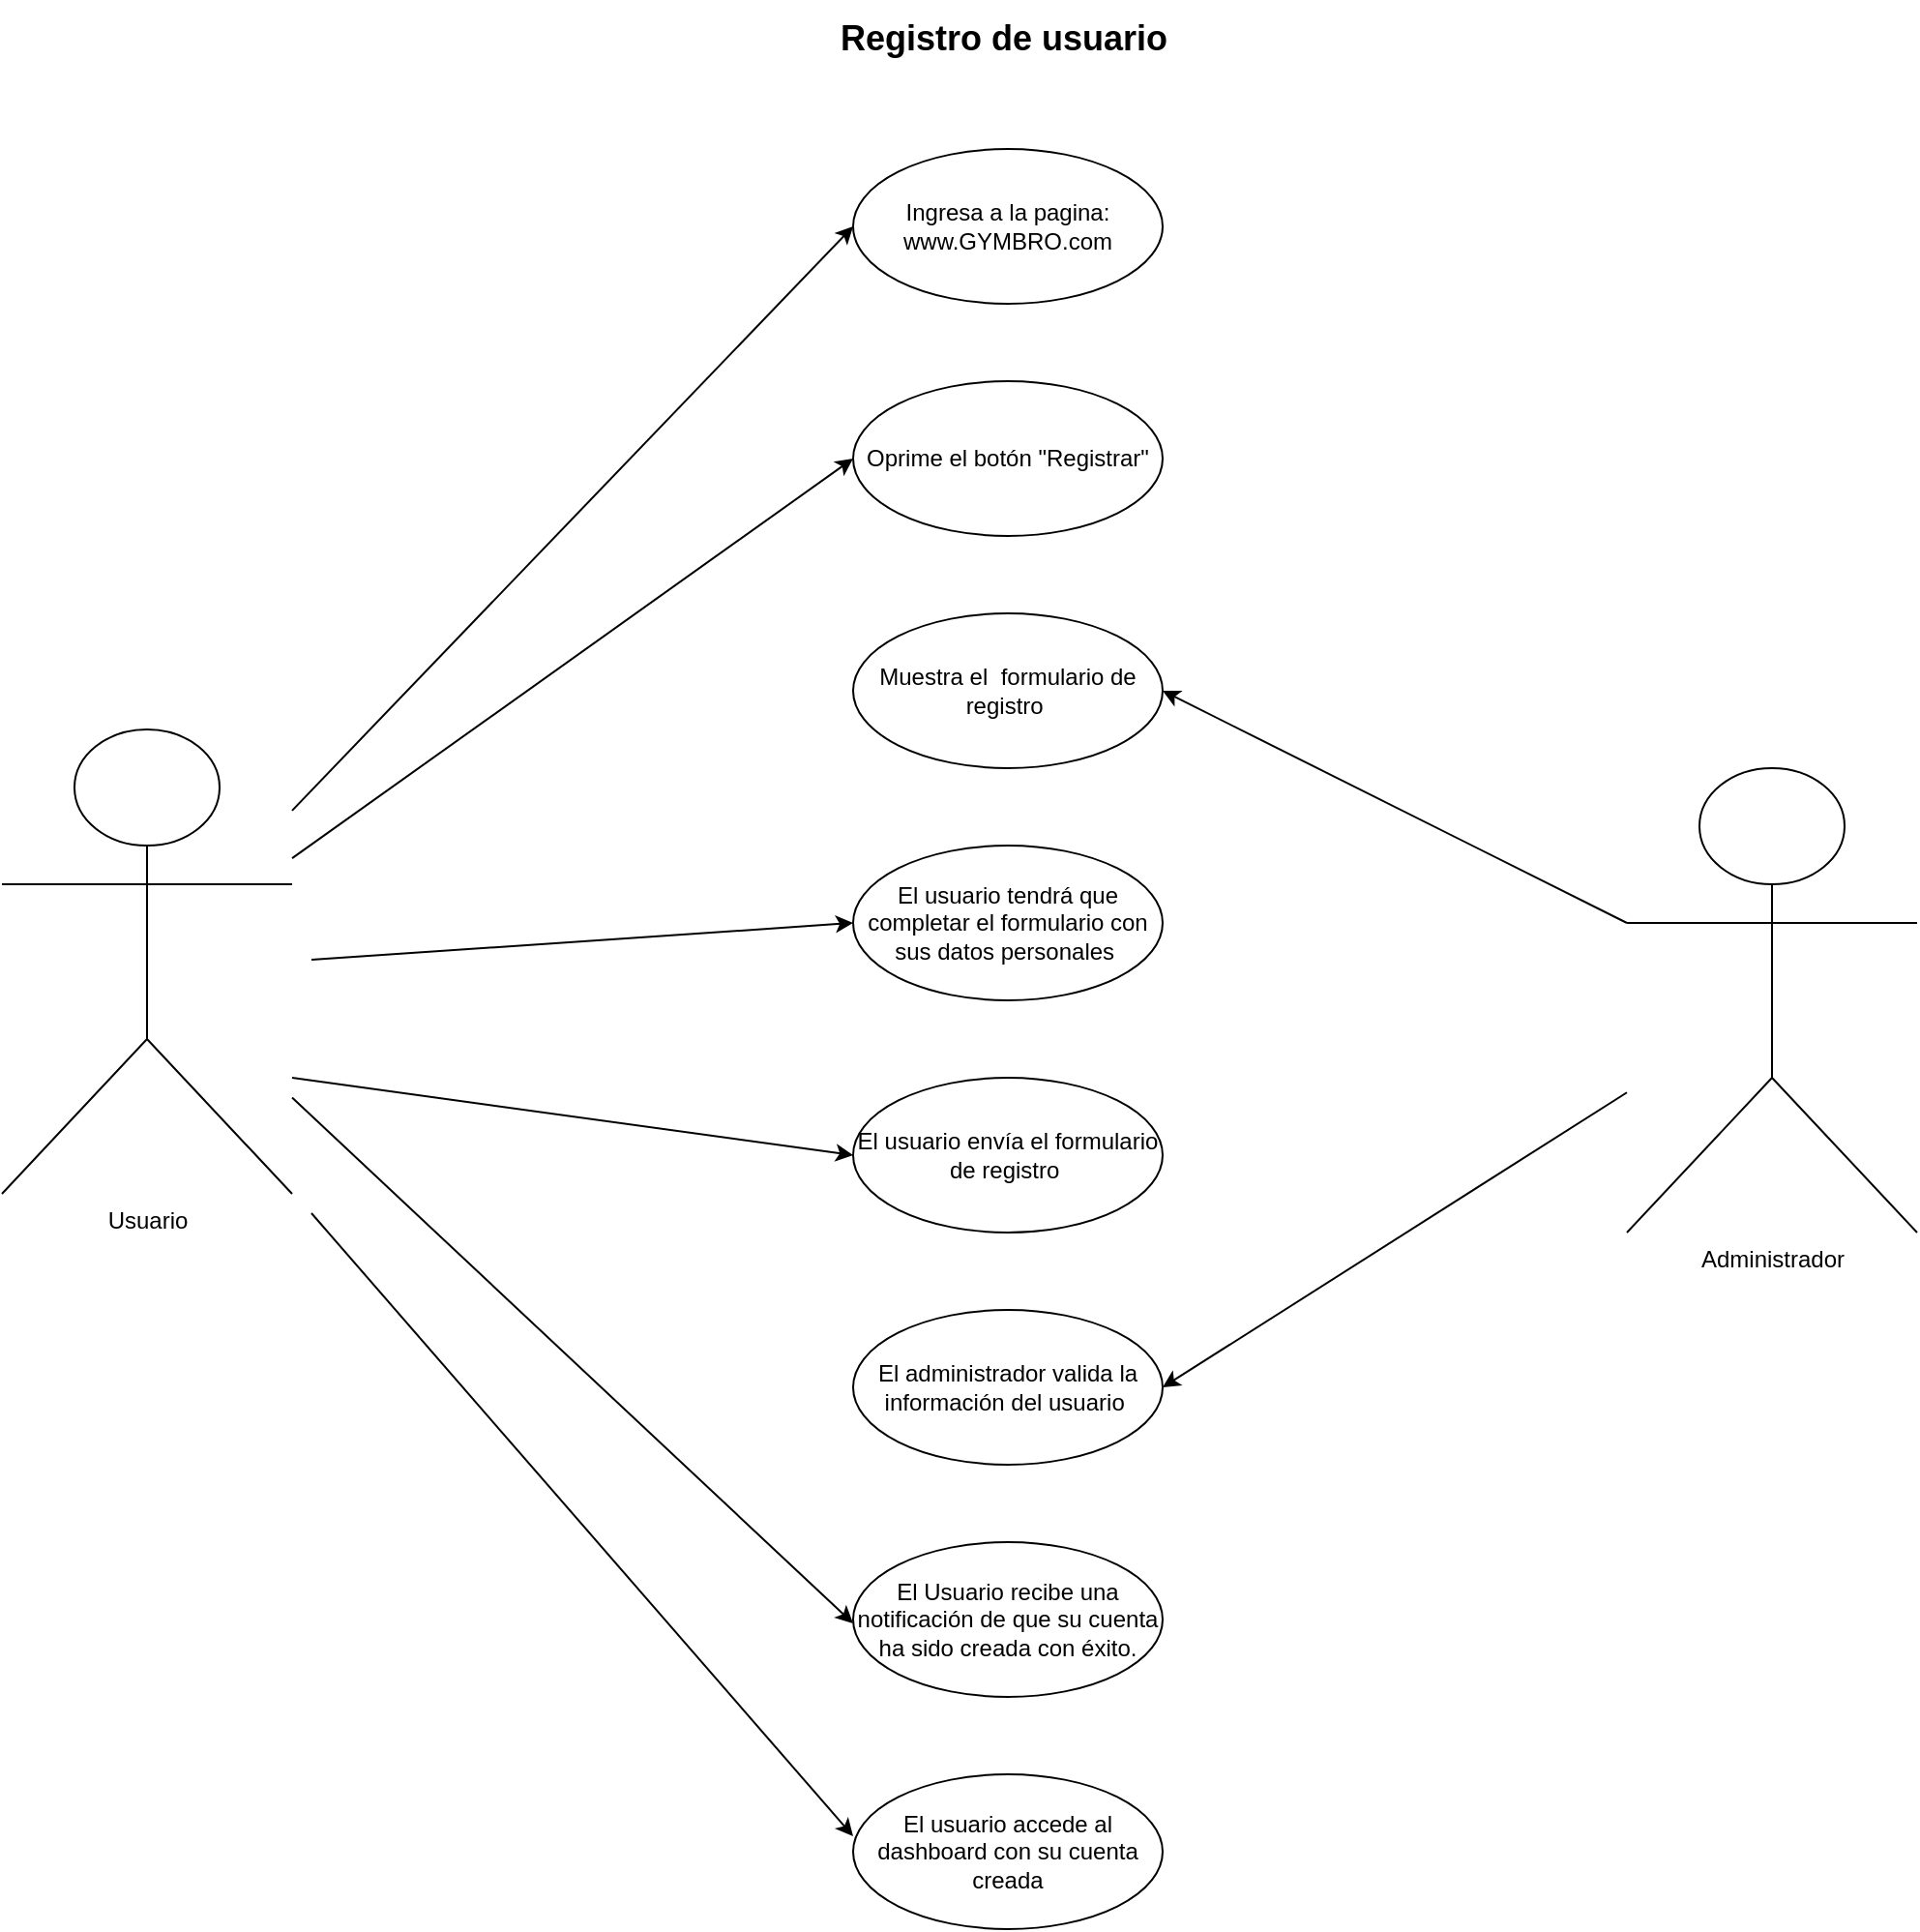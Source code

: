 <mxfile version="22.0.6" type="github">
  <diagram name="Página-1" id="GrdWI4Xex0_40aSLjNx8">
    <mxGraphModel dx="2049" dy="962" grid="0" gridSize="10" guides="1" tooltips="1" connect="1" arrows="1" fold="1" page="1" pageScale="1" pageWidth="1100" pageHeight="850" math="0" shadow="0">
      <root>
        <mxCell id="0" />
        <mxCell id="1" parent="0" />
        <mxCell id="1cbcMMZBRTgS8novLpQM-2" value="Ingresa a la pagina: www.GYMBRO.com" style="ellipse;whiteSpace=wrap;html=1;" vertex="1" parent="1">
          <mxGeometry x="486" y="82" width="160" height="80" as="geometry" />
        </mxCell>
        <mxCell id="1cbcMMZBRTgS8novLpQM-3" value="Oprime el botón &quot;Registrar&quot;" style="ellipse;whiteSpace=wrap;html=1;" vertex="1" parent="1">
          <mxGeometry x="486" y="202" width="160" height="80" as="geometry" />
        </mxCell>
        <mxCell id="1cbcMMZBRTgS8novLpQM-5" value="Muestra el&amp;nbsp; formulario de registro&amp;nbsp;" style="ellipse;whiteSpace=wrap;html=1;" vertex="1" parent="1">
          <mxGeometry x="486" y="322" width="160" height="80" as="geometry" />
        </mxCell>
        <mxCell id="1cbcMMZBRTgS8novLpQM-7" value="El usuario tendrá que completar el formulario con sus datos personales&amp;nbsp;" style="ellipse;whiteSpace=wrap;html=1;" vertex="1" parent="1">
          <mxGeometry x="486" y="442" width="160" height="80" as="geometry" />
        </mxCell>
        <mxCell id="1cbcMMZBRTgS8novLpQM-9" value="&lt;b&gt;&lt;font style=&quot;font-size: 18px;&quot;&gt;Registro de usuario&amp;nbsp;&lt;/font&gt;&lt;/b&gt;" style="text;html=1;align=center;verticalAlign=middle;resizable=0;points=[];autosize=1;strokeColor=none;fillColor=none;" vertex="1" parent="1">
          <mxGeometry x="466" y="5" width="200" height="40" as="geometry" />
        </mxCell>
        <mxCell id="1cbcMMZBRTgS8novLpQM-10" value="El usuario envía el formulario de registro&amp;nbsp;" style="ellipse;whiteSpace=wrap;html=1;" vertex="1" parent="1">
          <mxGeometry x="486" y="562" width="160" height="80" as="geometry" />
        </mxCell>
        <mxCell id="1cbcMMZBRTgS8novLpQM-12" value="El administrador valida la información del usuario&amp;nbsp;" style="ellipse;whiteSpace=wrap;html=1;" vertex="1" parent="1">
          <mxGeometry x="486" y="682" width="160" height="80" as="geometry" />
        </mxCell>
        <mxCell id="1cbcMMZBRTgS8novLpQM-13" value="El Usuario recibe una notificación de que su cuenta ha sido creada con éxito." style="ellipse;whiteSpace=wrap;html=1;" vertex="1" parent="1">
          <mxGeometry x="486" y="802" width="160" height="80" as="geometry" />
        </mxCell>
        <mxCell id="1cbcMMZBRTgS8novLpQM-14" value="El usuario accede al dashboard con su cuenta creada" style="ellipse;whiteSpace=wrap;html=1;" vertex="1" parent="1">
          <mxGeometry x="486" y="922" width="160" height="80" as="geometry" />
        </mxCell>
        <mxCell id="1cbcMMZBRTgS8novLpQM-15" value="Usuario" style="shape=umlActor;verticalLabelPosition=bottom;verticalAlign=top;html=1;outlineConnect=0;" vertex="1" parent="1">
          <mxGeometry x="46" y="382" width="150" height="240" as="geometry" />
        </mxCell>
        <mxCell id="1cbcMMZBRTgS8novLpQM-17" value="Administrador" style="shape=umlActor;verticalLabelPosition=bottom;verticalAlign=top;html=1;outlineConnect=0;" vertex="1" parent="1">
          <mxGeometry x="886" y="402" width="150" height="240" as="geometry" />
        </mxCell>
        <mxCell id="1cbcMMZBRTgS8novLpQM-18" value="" style="endArrow=classic;html=1;rounded=0;entryX=0;entryY=0.5;entryDx=0;entryDy=0;" edge="1" parent="1" source="1cbcMMZBRTgS8novLpQM-15" target="1cbcMMZBRTgS8novLpQM-2">
          <mxGeometry width="50" height="50" relative="1" as="geometry">
            <mxPoint x="196" y="392" as="sourcePoint" />
            <mxPoint x="446" y="152" as="targetPoint" />
          </mxGeometry>
        </mxCell>
        <mxCell id="1cbcMMZBRTgS8novLpQM-19" value="" style="endArrow=classic;html=1;rounded=0;entryX=0;entryY=0.5;entryDx=0;entryDy=0;" edge="1" parent="1" source="1cbcMMZBRTgS8novLpQM-15" target="1cbcMMZBRTgS8novLpQM-3">
          <mxGeometry width="50" height="50" relative="1" as="geometry">
            <mxPoint x="206" y="402" as="sourcePoint" />
            <mxPoint x="476" y="242" as="targetPoint" />
          </mxGeometry>
        </mxCell>
        <mxCell id="1cbcMMZBRTgS8novLpQM-20" value="" style="endArrow=classic;html=1;rounded=0;entryX=1;entryY=0.5;entryDx=0;entryDy=0;" edge="1" parent="1" target="1cbcMMZBRTgS8novLpQM-5">
          <mxGeometry width="50" height="50" relative="1" as="geometry">
            <mxPoint x="886" y="482" as="sourcePoint" />
            <mxPoint x="676" y="362" as="targetPoint" />
          </mxGeometry>
        </mxCell>
        <mxCell id="1cbcMMZBRTgS8novLpQM-21" value="" style="endArrow=classic;html=1;rounded=0;entryX=0;entryY=0.5;entryDx=0;entryDy=0;" edge="1" parent="1" target="1cbcMMZBRTgS8novLpQM-7">
          <mxGeometry width="50" height="50" relative="1" as="geometry">
            <mxPoint x="206" y="501" as="sourcePoint" />
            <mxPoint x="486" y="312" as="targetPoint" />
          </mxGeometry>
        </mxCell>
        <mxCell id="1cbcMMZBRTgS8novLpQM-22" value="" style="endArrow=classic;html=1;rounded=0;entryX=0;entryY=0.5;entryDx=0;entryDy=0;" edge="1" parent="1" target="1cbcMMZBRTgS8novLpQM-10">
          <mxGeometry width="50" height="50" relative="1" as="geometry">
            <mxPoint x="196" y="562" as="sourcePoint" />
            <mxPoint x="476" y="543" as="targetPoint" />
          </mxGeometry>
        </mxCell>
        <mxCell id="1cbcMMZBRTgS8novLpQM-23" value="" style="endArrow=classic;html=1;rounded=0;entryX=1;entryY=0.5;entryDx=0;entryDy=0;" edge="1" parent="1" source="1cbcMMZBRTgS8novLpQM-17" target="1cbcMMZBRTgS8novLpQM-12">
          <mxGeometry width="50" height="50" relative="1" as="geometry">
            <mxPoint x="866" y="632" as="sourcePoint" />
            <mxPoint x="626" y="512" as="targetPoint" />
          </mxGeometry>
        </mxCell>
        <mxCell id="1cbcMMZBRTgS8novLpQM-24" value="" style="endArrow=classic;html=1;rounded=0;entryX=1;entryY=0.5;entryDx=0;entryDy=0;" edge="1" parent="1" source="1cbcMMZBRTgS8novLpQM-15">
          <mxGeometry width="50" height="50" relative="1" as="geometry">
            <mxPoint x="196" y="642" as="sourcePoint" />
            <mxPoint x="486" y="844" as="targetPoint" />
          </mxGeometry>
        </mxCell>
        <mxCell id="1cbcMMZBRTgS8novLpQM-25" value="" style="endArrow=classic;html=1;rounded=0;entryX=1;entryY=0.5;entryDx=0;entryDy=0;" edge="1" parent="1">
          <mxGeometry width="50" height="50" relative="1" as="geometry">
            <mxPoint x="206" y="632" as="sourcePoint" />
            <mxPoint x="486" y="954" as="targetPoint" />
          </mxGeometry>
        </mxCell>
      </root>
    </mxGraphModel>
  </diagram>
</mxfile>
